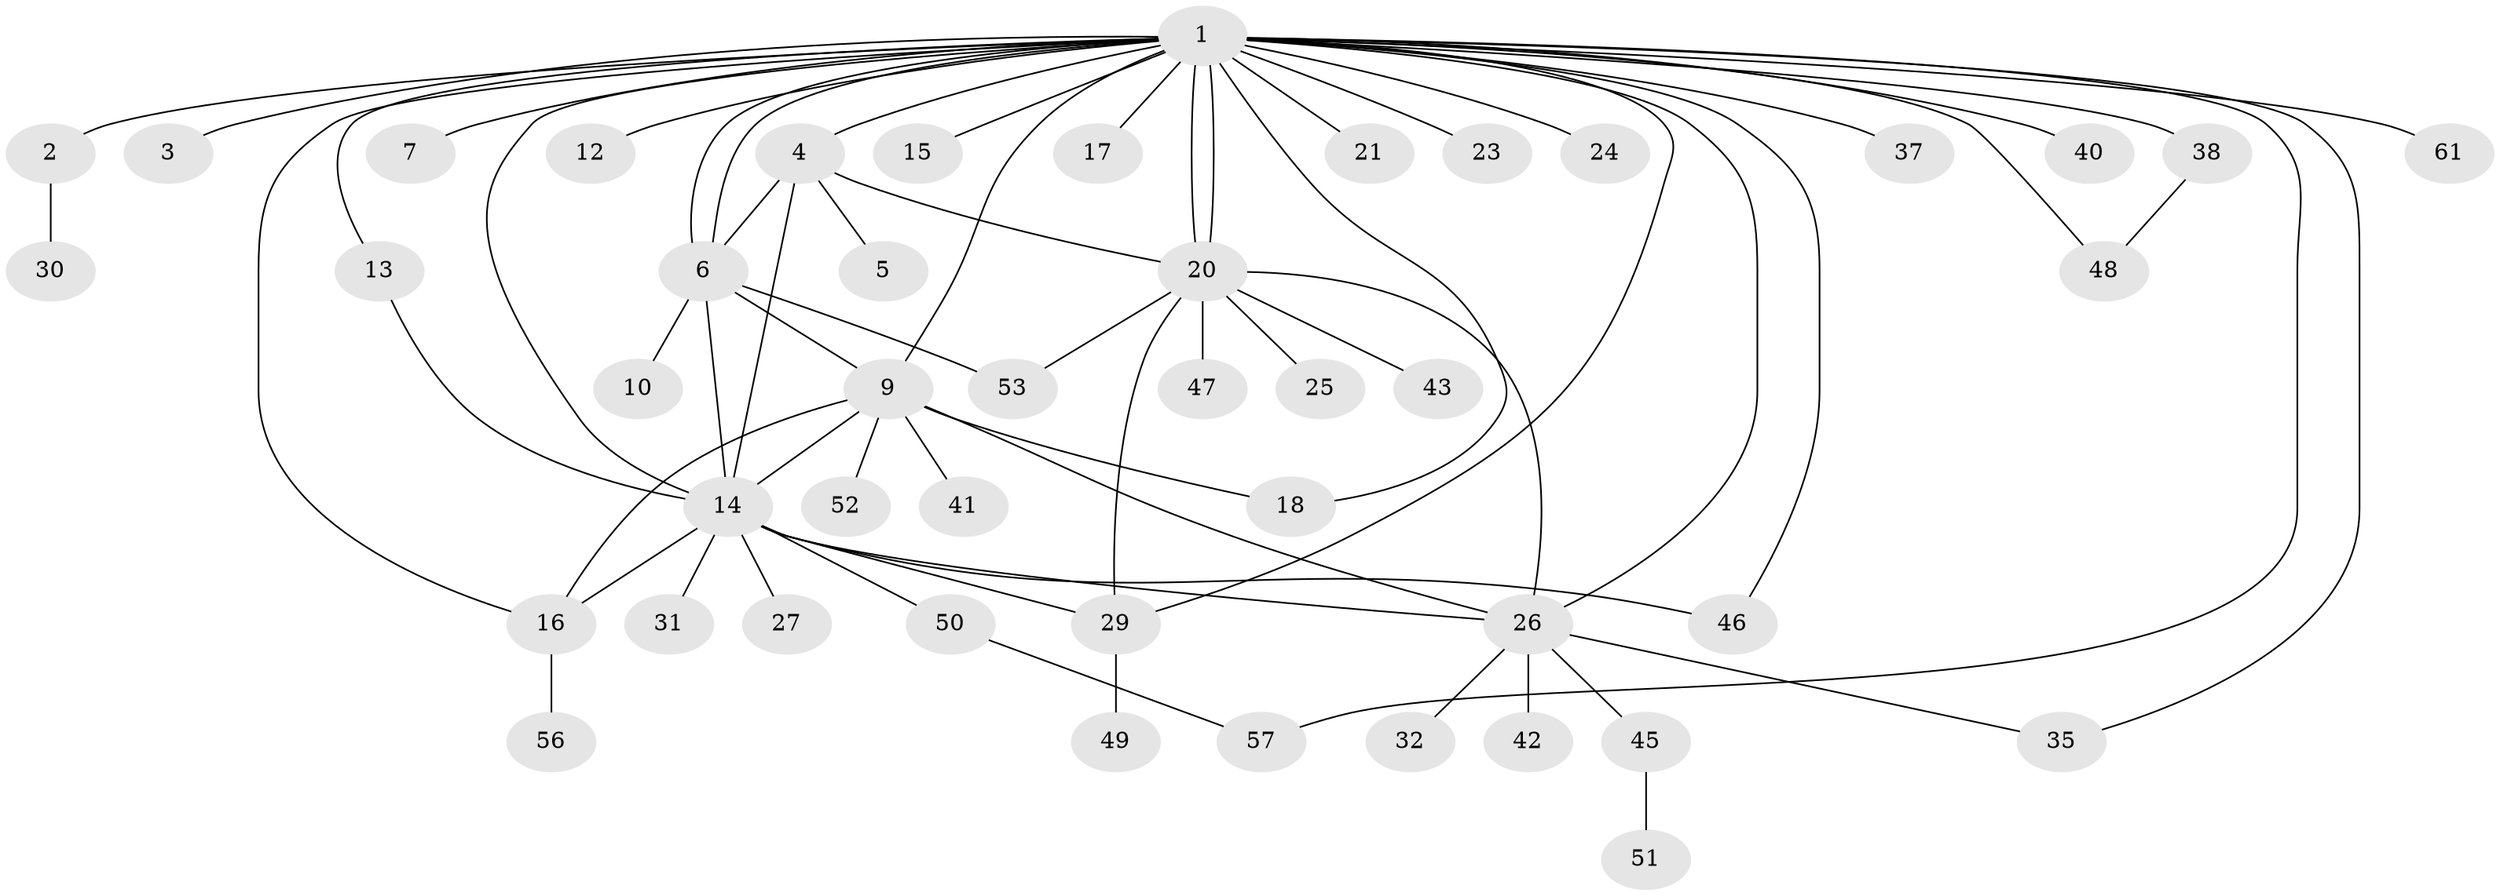 // original degree distribution, {29: 0.016129032258064516, 3: 0.11290322580645161, 1: 0.4838709677419355, 5: 0.03225806451612903, 8: 0.06451612903225806, 2: 0.20967741935483872, 4: 0.04838709677419355, 10: 0.016129032258064516, 6: 0.016129032258064516}
// Generated by graph-tools (version 1.1) at 2025/11/02/27/25 16:11:11]
// undirected, 46 vertices, 67 edges
graph export_dot {
graph [start="1"]
  node [color=gray90,style=filled];
  1 [super="+11"];
  2 [super="+19"];
  3;
  4 [super="+8"];
  5;
  6 [super="+60"];
  7;
  9 [super="+36"];
  10;
  12;
  13;
  14 [super="+55"];
  15;
  16 [super="+22"];
  17;
  18 [super="+28"];
  20 [super="+34"];
  21;
  23;
  24;
  25;
  26 [super="+33"];
  27 [super="+39"];
  29;
  30;
  31;
  32;
  35 [super="+44"];
  37;
  38 [super="+59"];
  40;
  41;
  42;
  43;
  45;
  46;
  47;
  48 [super="+54"];
  49 [super="+62"];
  50;
  51;
  52;
  53;
  56;
  57 [super="+58"];
  61;
  1 -- 2;
  1 -- 3;
  1 -- 4;
  1 -- 6;
  1 -- 6;
  1 -- 7;
  1 -- 12;
  1 -- 13;
  1 -- 15;
  1 -- 16;
  1 -- 17;
  1 -- 18;
  1 -- 20;
  1 -- 20;
  1 -- 21;
  1 -- 23;
  1 -- 24;
  1 -- 26;
  1 -- 29;
  1 -- 35;
  1 -- 37;
  1 -- 38;
  1 -- 40;
  1 -- 46;
  1 -- 48;
  1 -- 57;
  1 -- 61;
  1 -- 9;
  1 -- 14;
  2 -- 30;
  4 -- 5;
  4 -- 6;
  4 -- 20;
  4 -- 14;
  6 -- 9;
  6 -- 10;
  6 -- 14;
  6 -- 53;
  9 -- 18;
  9 -- 16;
  9 -- 52;
  9 -- 26;
  9 -- 41;
  9 -- 14;
  13 -- 14;
  14 -- 26;
  14 -- 27 [weight=2];
  14 -- 29;
  14 -- 31;
  14 -- 50;
  14 -- 46;
  14 -- 16;
  16 -- 56;
  20 -- 25;
  20 -- 29;
  20 -- 47;
  20 -- 53;
  20 -- 26;
  20 -- 43;
  26 -- 32;
  26 -- 42;
  26 -- 45;
  26 -- 35;
  29 -- 49;
  38 -- 48;
  45 -- 51;
  50 -- 57;
}
